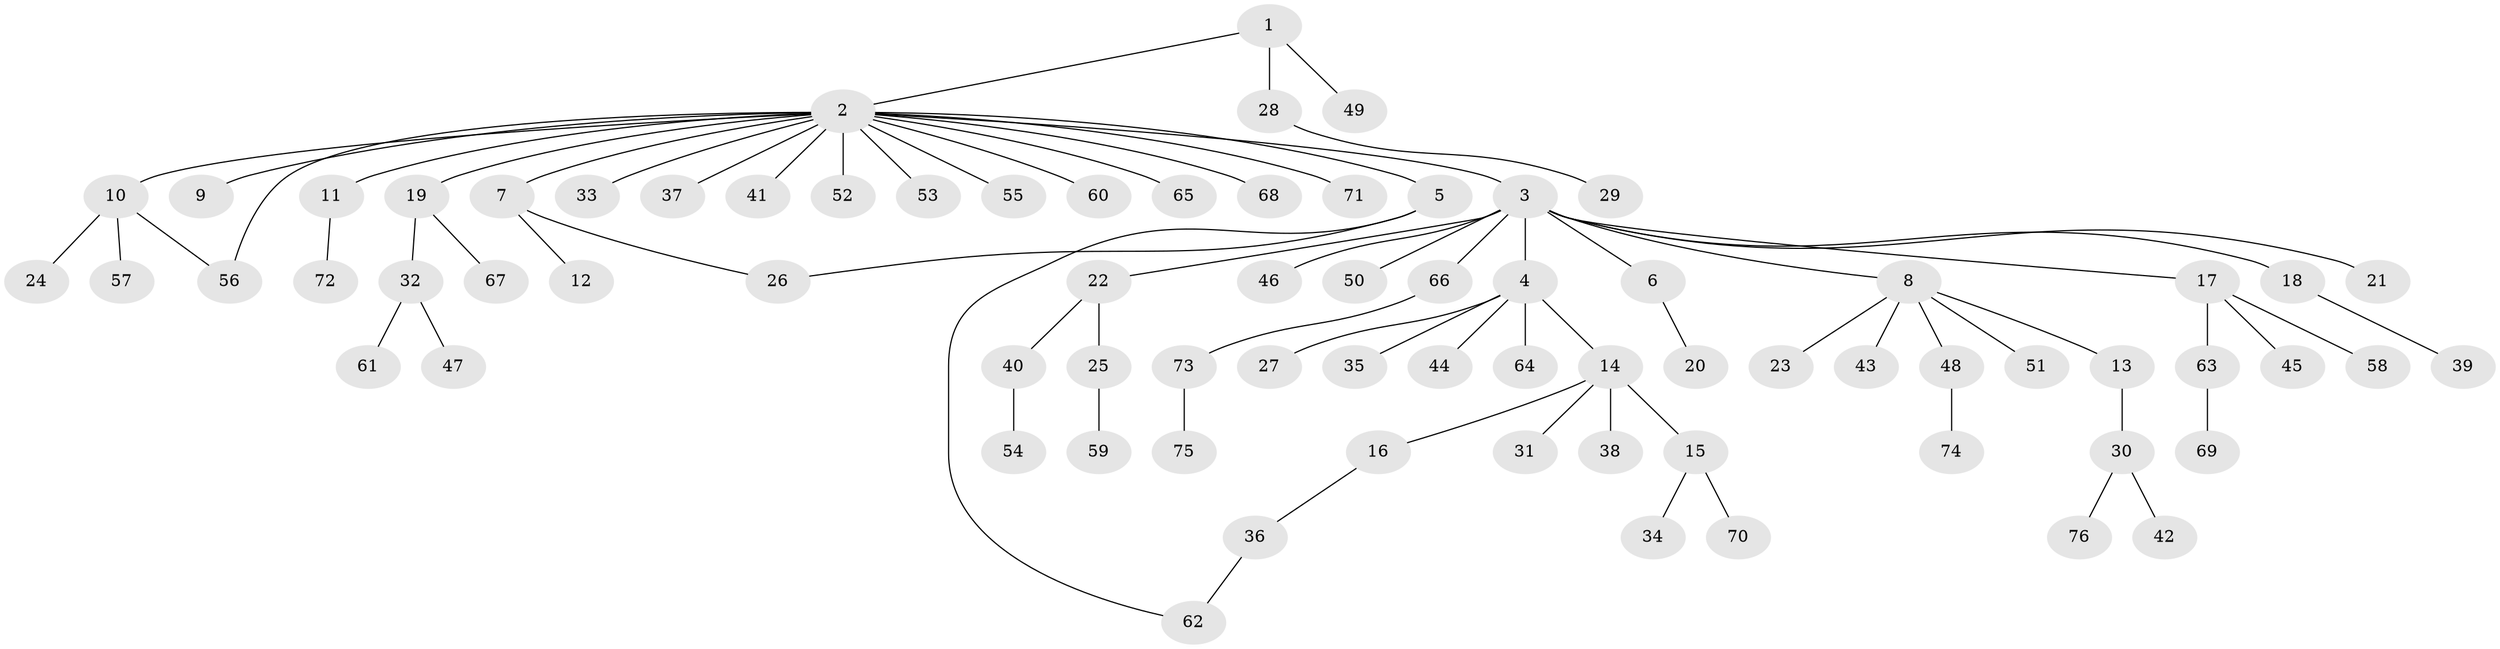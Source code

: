 // Generated by graph-tools (version 1.1) at 2025/01/03/09/25 03:01:37]
// undirected, 76 vertices, 78 edges
graph export_dot {
graph [start="1"]
  node [color=gray90,style=filled];
  1;
  2;
  3;
  4;
  5;
  6;
  7;
  8;
  9;
  10;
  11;
  12;
  13;
  14;
  15;
  16;
  17;
  18;
  19;
  20;
  21;
  22;
  23;
  24;
  25;
  26;
  27;
  28;
  29;
  30;
  31;
  32;
  33;
  34;
  35;
  36;
  37;
  38;
  39;
  40;
  41;
  42;
  43;
  44;
  45;
  46;
  47;
  48;
  49;
  50;
  51;
  52;
  53;
  54;
  55;
  56;
  57;
  58;
  59;
  60;
  61;
  62;
  63;
  64;
  65;
  66;
  67;
  68;
  69;
  70;
  71;
  72;
  73;
  74;
  75;
  76;
  1 -- 2;
  1 -- 28;
  1 -- 49;
  2 -- 3;
  2 -- 5;
  2 -- 7;
  2 -- 9;
  2 -- 10;
  2 -- 11;
  2 -- 19;
  2 -- 33;
  2 -- 37;
  2 -- 41;
  2 -- 52;
  2 -- 53;
  2 -- 55;
  2 -- 56;
  2 -- 60;
  2 -- 65;
  2 -- 68;
  2 -- 71;
  3 -- 4;
  3 -- 6;
  3 -- 8;
  3 -- 17;
  3 -- 18;
  3 -- 21;
  3 -- 22;
  3 -- 46;
  3 -- 50;
  3 -- 66;
  4 -- 14;
  4 -- 27;
  4 -- 35;
  4 -- 44;
  4 -- 64;
  5 -- 26;
  5 -- 62;
  6 -- 20;
  7 -- 12;
  7 -- 26;
  8 -- 13;
  8 -- 23;
  8 -- 43;
  8 -- 48;
  8 -- 51;
  10 -- 24;
  10 -- 56;
  10 -- 57;
  11 -- 72;
  13 -- 30;
  14 -- 15;
  14 -- 16;
  14 -- 31;
  14 -- 38;
  15 -- 34;
  15 -- 70;
  16 -- 36;
  17 -- 45;
  17 -- 58;
  17 -- 63;
  18 -- 39;
  19 -- 32;
  19 -- 67;
  22 -- 25;
  22 -- 40;
  25 -- 59;
  28 -- 29;
  30 -- 42;
  30 -- 76;
  32 -- 47;
  32 -- 61;
  36 -- 62;
  40 -- 54;
  48 -- 74;
  63 -- 69;
  66 -- 73;
  73 -- 75;
}
